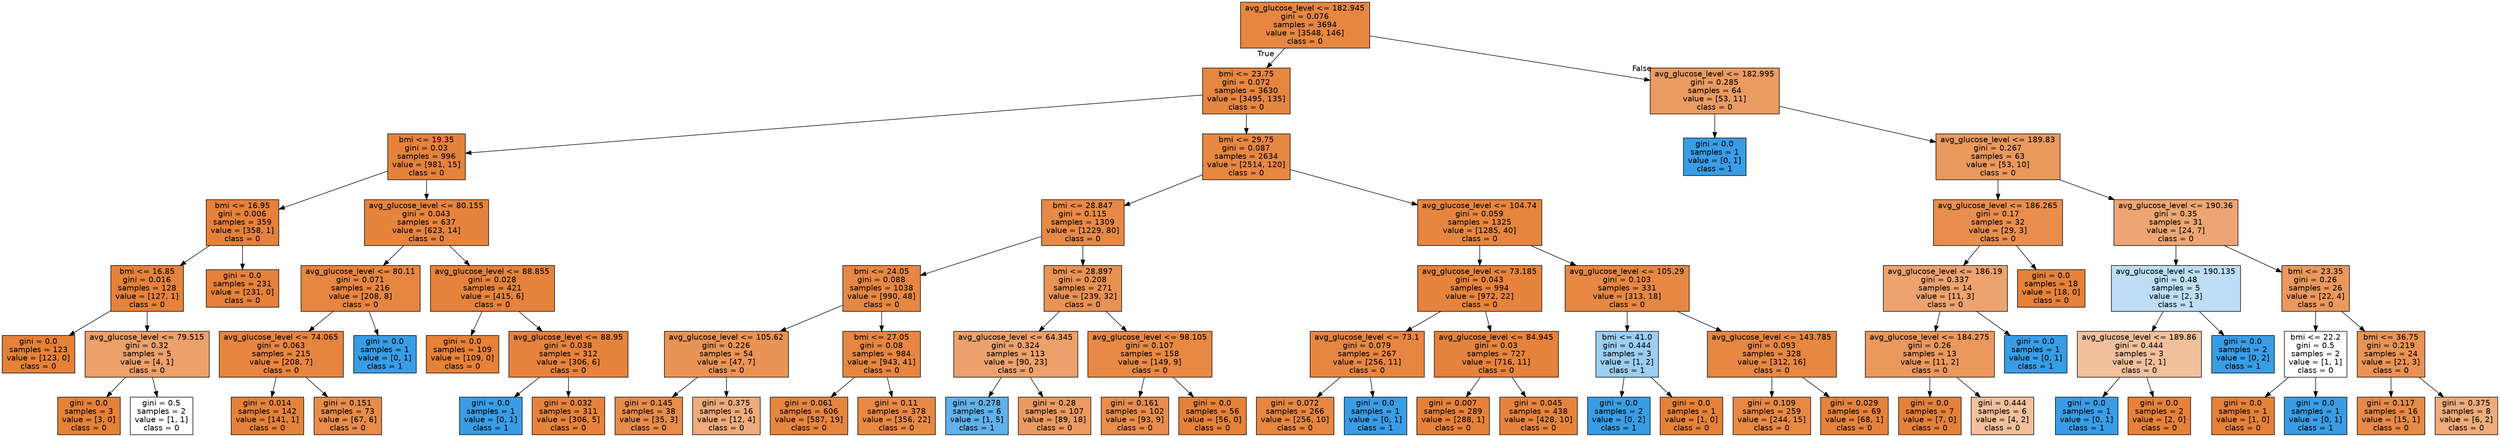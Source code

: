 digraph Tree {
node [shape=box, style="filled", color="black", fontname="helvetica"] ;
edge [fontname="helvetica"] ;
0 [label="avg_glucose_level <= 182.945\ngini = 0.076\nsamples = 3694\nvalue = [3548, 146]\nclass = 0", fillcolor="#e68641"] ;
1 [label="bmi <= 23.75\ngini = 0.072\nsamples = 3630\nvalue = [3495, 135]\nclass = 0", fillcolor="#e68641"] ;
0 -> 1 [labeldistance=2.5, labelangle=45, headlabel="True"] ;
2 [label="bmi <= 19.35\ngini = 0.03\nsamples = 996\nvalue = [981, 15]\nclass = 0", fillcolor="#e5833c"] ;
1 -> 2 ;
3 [label="bmi <= 16.95\ngini = 0.006\nsamples = 359\nvalue = [358, 1]\nclass = 0", fillcolor="#e5813a"] ;
2 -> 3 ;
4 [label="bmi <= 16.85\ngini = 0.016\nsamples = 128\nvalue = [127, 1]\nclass = 0", fillcolor="#e5823b"] ;
3 -> 4 ;
5 [label="gini = 0.0\nsamples = 123\nvalue = [123, 0]\nclass = 0", fillcolor="#e58139"] ;
4 -> 5 ;
6 [label="avg_glucose_level <= 79.515\ngini = 0.32\nsamples = 5\nvalue = [4, 1]\nclass = 0", fillcolor="#eca06a"] ;
4 -> 6 ;
7 [label="gini = 0.0\nsamples = 3\nvalue = [3, 0]\nclass = 0", fillcolor="#e58139"] ;
6 -> 7 ;
8 [label="gini = 0.5\nsamples = 2\nvalue = [1, 1]\nclass = 0", fillcolor="#ffffff"] ;
6 -> 8 ;
9 [label="gini = 0.0\nsamples = 231\nvalue = [231, 0]\nclass = 0", fillcolor="#e58139"] ;
3 -> 9 ;
10 [label="avg_glucose_level <= 80.155\ngini = 0.043\nsamples = 637\nvalue = [623, 14]\nclass = 0", fillcolor="#e6843d"] ;
2 -> 10 ;
11 [label="avg_glucose_level <= 80.11\ngini = 0.071\nsamples = 216\nvalue = [208, 8]\nclass = 0", fillcolor="#e68641"] ;
10 -> 11 ;
12 [label="avg_glucose_level <= 74.065\ngini = 0.063\nsamples = 215\nvalue = [208, 7]\nclass = 0", fillcolor="#e68540"] ;
11 -> 12 ;
13 [label="gini = 0.014\nsamples = 142\nvalue = [141, 1]\nclass = 0", fillcolor="#e5823a"] ;
12 -> 13 ;
14 [label="gini = 0.151\nsamples = 73\nvalue = [67, 6]\nclass = 0", fillcolor="#e78c4b"] ;
12 -> 14 ;
15 [label="gini = 0.0\nsamples = 1\nvalue = [0, 1]\nclass = 1", fillcolor="#399de5"] ;
11 -> 15 ;
16 [label="avg_glucose_level <= 88.855\ngini = 0.028\nsamples = 421\nvalue = [415, 6]\nclass = 0", fillcolor="#e5833c"] ;
10 -> 16 ;
17 [label="gini = 0.0\nsamples = 109\nvalue = [109, 0]\nclass = 0", fillcolor="#e58139"] ;
16 -> 17 ;
18 [label="avg_glucose_level <= 88.95\ngini = 0.038\nsamples = 312\nvalue = [306, 6]\nclass = 0", fillcolor="#e6833d"] ;
16 -> 18 ;
19 [label="gini = 0.0\nsamples = 1\nvalue = [0, 1]\nclass = 1", fillcolor="#399de5"] ;
18 -> 19 ;
20 [label="gini = 0.032\nsamples = 311\nvalue = [306, 5]\nclass = 0", fillcolor="#e5833c"] ;
18 -> 20 ;
21 [label="bmi <= 29.75\ngini = 0.087\nsamples = 2634\nvalue = [2514, 120]\nclass = 0", fillcolor="#e68742"] ;
1 -> 21 ;
22 [label="bmi <= 28.847\ngini = 0.115\nsamples = 1309\nvalue = [1229, 80]\nclass = 0", fillcolor="#e78946"] ;
21 -> 22 ;
23 [label="bmi <= 24.05\ngini = 0.088\nsamples = 1038\nvalue = [990, 48]\nclass = 0", fillcolor="#e68743"] ;
22 -> 23 ;
24 [label="avg_glucose_level <= 105.62\ngini = 0.226\nsamples = 54\nvalue = [47, 7]\nclass = 0", fillcolor="#e99456"] ;
23 -> 24 ;
25 [label="gini = 0.145\nsamples = 38\nvalue = [35, 3]\nclass = 0", fillcolor="#e78c4a"] ;
24 -> 25 ;
26 [label="gini = 0.375\nsamples = 16\nvalue = [12, 4]\nclass = 0", fillcolor="#eeab7b"] ;
24 -> 26 ;
27 [label="bmi <= 27.05\ngini = 0.08\nsamples = 984\nvalue = [943, 41]\nclass = 0", fillcolor="#e68642"] ;
23 -> 27 ;
28 [label="gini = 0.061\nsamples = 606\nvalue = [587, 19]\nclass = 0", fillcolor="#e6853f"] ;
27 -> 28 ;
29 [label="gini = 0.11\nsamples = 378\nvalue = [356, 22]\nclass = 0", fillcolor="#e78945"] ;
27 -> 29 ;
30 [label="bmi <= 28.897\ngini = 0.208\nsamples = 271\nvalue = [239, 32]\nclass = 0", fillcolor="#e89254"] ;
22 -> 30 ;
31 [label="avg_glucose_level <= 64.345\ngini = 0.324\nsamples = 113\nvalue = [90, 23]\nclass = 0", fillcolor="#eca16c"] ;
30 -> 31 ;
32 [label="gini = 0.278\nsamples = 6\nvalue = [1, 5]\nclass = 1", fillcolor="#61b1ea"] ;
31 -> 32 ;
33 [label="gini = 0.28\nsamples = 107\nvalue = [89, 18]\nclass = 0", fillcolor="#ea9a61"] ;
31 -> 33 ;
34 [label="avg_glucose_level <= 98.105\ngini = 0.107\nsamples = 158\nvalue = [149, 9]\nclass = 0", fillcolor="#e78945"] ;
30 -> 34 ;
35 [label="gini = 0.161\nsamples = 102\nvalue = [93, 9]\nclass = 0", fillcolor="#e88d4c"] ;
34 -> 35 ;
36 [label="gini = 0.0\nsamples = 56\nvalue = [56, 0]\nclass = 0", fillcolor="#e58139"] ;
34 -> 36 ;
37 [label="avg_glucose_level <= 104.74\ngini = 0.059\nsamples = 1325\nvalue = [1285, 40]\nclass = 0", fillcolor="#e6853f"] ;
21 -> 37 ;
38 [label="avg_glucose_level <= 73.185\ngini = 0.043\nsamples = 994\nvalue = [972, 22]\nclass = 0", fillcolor="#e6843d"] ;
37 -> 38 ;
39 [label="avg_glucose_level <= 73.1\ngini = 0.079\nsamples = 267\nvalue = [256, 11]\nclass = 0", fillcolor="#e68642"] ;
38 -> 39 ;
40 [label="gini = 0.072\nsamples = 266\nvalue = [256, 10]\nclass = 0", fillcolor="#e68641"] ;
39 -> 40 ;
41 [label="gini = 0.0\nsamples = 1\nvalue = [0, 1]\nclass = 1", fillcolor="#399de5"] ;
39 -> 41 ;
42 [label="avg_glucose_level <= 84.945\ngini = 0.03\nsamples = 727\nvalue = [716, 11]\nclass = 0", fillcolor="#e5833c"] ;
38 -> 42 ;
43 [label="gini = 0.007\nsamples = 289\nvalue = [288, 1]\nclass = 0", fillcolor="#e5813a"] ;
42 -> 43 ;
44 [label="gini = 0.045\nsamples = 438\nvalue = [428, 10]\nclass = 0", fillcolor="#e6843e"] ;
42 -> 44 ;
45 [label="avg_glucose_level <= 105.29\ngini = 0.103\nsamples = 331\nvalue = [313, 18]\nclass = 0", fillcolor="#e68844"] ;
37 -> 45 ;
46 [label="bmi <= 41.0\ngini = 0.444\nsamples = 3\nvalue = [1, 2]\nclass = 1", fillcolor="#9ccef2"] ;
45 -> 46 ;
47 [label="gini = 0.0\nsamples = 2\nvalue = [0, 2]\nclass = 1", fillcolor="#399de5"] ;
46 -> 47 ;
48 [label="gini = 0.0\nsamples = 1\nvalue = [1, 0]\nclass = 0", fillcolor="#e58139"] ;
46 -> 48 ;
49 [label="avg_glucose_level <= 143.785\ngini = 0.093\nsamples = 328\nvalue = [312, 16]\nclass = 0", fillcolor="#e68743"] ;
45 -> 49 ;
50 [label="gini = 0.109\nsamples = 259\nvalue = [244, 15]\nclass = 0", fillcolor="#e78945"] ;
49 -> 50 ;
51 [label="gini = 0.029\nsamples = 69\nvalue = [68, 1]\nclass = 0", fillcolor="#e5833c"] ;
49 -> 51 ;
52 [label="avg_glucose_level <= 182.995\ngini = 0.285\nsamples = 64\nvalue = [53, 11]\nclass = 0", fillcolor="#ea9b62"] ;
0 -> 52 [labeldistance=2.5, labelangle=-45, headlabel="False"] ;
53 [label="gini = 0.0\nsamples = 1\nvalue = [0, 1]\nclass = 1", fillcolor="#399de5"] ;
52 -> 53 ;
54 [label="avg_glucose_level <= 189.83\ngini = 0.267\nsamples = 63\nvalue = [53, 10]\nclass = 0", fillcolor="#ea995e"] ;
52 -> 54 ;
55 [label="avg_glucose_level <= 186.265\ngini = 0.17\nsamples = 32\nvalue = [29, 3]\nclass = 0", fillcolor="#e88e4d"] ;
54 -> 55 ;
56 [label="avg_glucose_level <= 186.19\ngini = 0.337\nsamples = 14\nvalue = [11, 3]\nclass = 0", fillcolor="#eca36f"] ;
55 -> 56 ;
57 [label="avg_glucose_level <= 184.275\ngini = 0.26\nsamples = 13\nvalue = [11, 2]\nclass = 0", fillcolor="#ea985d"] ;
56 -> 57 ;
58 [label="gini = 0.0\nsamples = 7\nvalue = [7, 0]\nclass = 0", fillcolor="#e58139"] ;
57 -> 58 ;
59 [label="gini = 0.444\nsamples = 6\nvalue = [4, 2]\nclass = 0", fillcolor="#f2c09c"] ;
57 -> 59 ;
60 [label="gini = 0.0\nsamples = 1\nvalue = [0, 1]\nclass = 1", fillcolor="#399de5"] ;
56 -> 60 ;
61 [label="gini = 0.0\nsamples = 18\nvalue = [18, 0]\nclass = 0", fillcolor="#e58139"] ;
55 -> 61 ;
62 [label="avg_glucose_level <= 190.36\ngini = 0.35\nsamples = 31\nvalue = [24, 7]\nclass = 0", fillcolor="#eda673"] ;
54 -> 62 ;
63 [label="avg_glucose_level <= 190.135\ngini = 0.48\nsamples = 5\nvalue = [2, 3]\nclass = 1", fillcolor="#bddef6"] ;
62 -> 63 ;
64 [label="avg_glucose_level <= 189.86\ngini = 0.444\nsamples = 3\nvalue = [2, 1]\nclass = 0", fillcolor="#f2c09c"] ;
63 -> 64 ;
65 [label="gini = 0.0\nsamples = 1\nvalue = [0, 1]\nclass = 1", fillcolor="#399de5"] ;
64 -> 65 ;
66 [label="gini = 0.0\nsamples = 2\nvalue = [2, 0]\nclass = 0", fillcolor="#e58139"] ;
64 -> 66 ;
67 [label="gini = 0.0\nsamples = 2\nvalue = [0, 2]\nclass = 1", fillcolor="#399de5"] ;
63 -> 67 ;
68 [label="bmi <= 23.35\ngini = 0.26\nsamples = 26\nvalue = [22, 4]\nclass = 0", fillcolor="#ea985d"] ;
62 -> 68 ;
69 [label="bmi <= 22.2\ngini = 0.5\nsamples = 2\nvalue = [1, 1]\nclass = 0", fillcolor="#ffffff"] ;
68 -> 69 ;
70 [label="gini = 0.0\nsamples = 1\nvalue = [1, 0]\nclass = 0", fillcolor="#e58139"] ;
69 -> 70 ;
71 [label="gini = 0.0\nsamples = 1\nvalue = [0, 1]\nclass = 1", fillcolor="#399de5"] ;
69 -> 71 ;
72 [label="bmi <= 36.75\ngini = 0.219\nsamples = 24\nvalue = [21, 3]\nclass = 0", fillcolor="#e99355"] ;
68 -> 72 ;
73 [label="gini = 0.117\nsamples = 16\nvalue = [15, 1]\nclass = 0", fillcolor="#e78946"] ;
72 -> 73 ;
74 [label="gini = 0.375\nsamples = 8\nvalue = [6, 2]\nclass = 0", fillcolor="#eeab7b"] ;
72 -> 74 ;
}